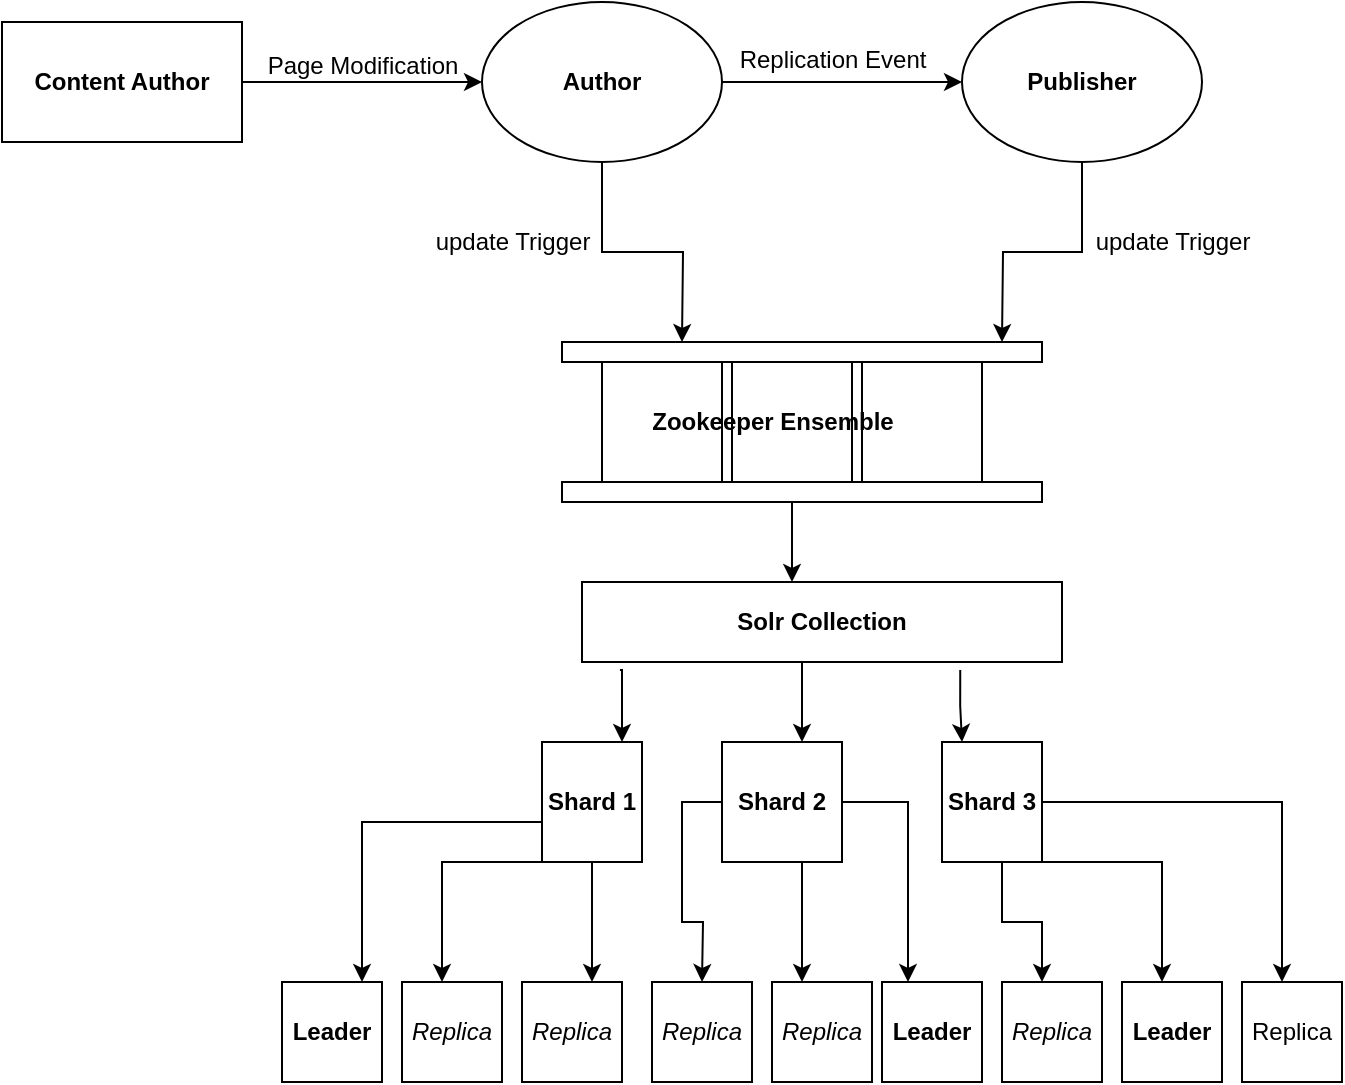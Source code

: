 <mxfile version="13.1.2" type="github"><diagram id="2OpB4YETBrRGMvsOMJSb" name="Page-1"><mxGraphModel dx="1154" dy="1797" grid="1" gridSize="10" guides="1" tooltips="1" connect="1" arrows="1" fold="1" page="1" pageScale="1" pageWidth="850" pageHeight="1100" math="0" shadow="0"><root><mxCell id="0"/><mxCell id="1" parent="0"/><mxCell id="WRemdZmr0tfRwpEJt2LW-6" value="" style="edgeStyle=orthogonalEdgeStyle;rounded=0;orthogonalLoop=1;jettySize=auto;html=1;" parent="1" source="WRemdZmr0tfRwpEJt2LW-1" target="WRemdZmr0tfRwpEJt2LW-5" edge="1"><mxGeometry relative="1" as="geometry"/></mxCell><mxCell id="WRemdZmr0tfRwpEJt2LW-15" style="edgeStyle=orthogonalEdgeStyle;rounded=0;orthogonalLoop=1;jettySize=auto;html=1;" parent="1" source="WRemdZmr0tfRwpEJt2LW-1" edge="1"><mxGeometry relative="1" as="geometry"><mxPoint x="400" y="-880" as="targetPoint"/></mxGeometry></mxCell><mxCell id="WRemdZmr0tfRwpEJt2LW-1" value="Author" style="ellipse;whiteSpace=wrap;html=1;fontStyle=1" parent="1" vertex="1"><mxGeometry x="300" y="-1050" width="120" height="80" as="geometry"/></mxCell><mxCell id="WRemdZmr0tfRwpEJt2LW-16" style="edgeStyle=orthogonalEdgeStyle;rounded=0;orthogonalLoop=1;jettySize=auto;html=1;" parent="1" source="WRemdZmr0tfRwpEJt2LW-5" edge="1"><mxGeometry relative="1" as="geometry"><mxPoint x="560" y="-880" as="targetPoint"/></mxGeometry></mxCell><mxCell id="WRemdZmr0tfRwpEJt2LW-5" value="Publisher" style="ellipse;whiteSpace=wrap;html=1;fontStyle=1" parent="1" vertex="1"><mxGeometry x="540" y="-1050" width="120" height="80" as="geometry"/></mxCell><mxCell id="WRemdZmr0tfRwpEJt2LW-3" value="Content Author" style="rounded=0;whiteSpace=wrap;html=1;fontStyle=1" parent="1" vertex="1"><mxGeometry x="60" y="-1040" width="120" height="60" as="geometry"/></mxCell><mxCell id="WRemdZmr0tfRwpEJt2LW-10" value="" style="edgeStyle=orthogonalEdgeStyle;rounded=0;orthogonalLoop=1;jettySize=auto;html=1;entryX=0;entryY=0.5;entryDx=0;entryDy=0;exitX=1;exitY=0.5;exitDx=0;exitDy=0;" parent="1" source="WRemdZmr0tfRwpEJt2LW-3" target="WRemdZmr0tfRwpEJt2LW-1" edge="1"><mxGeometry relative="1" as="geometry"><mxPoint x="200" y="-1010" as="sourcePoint"/><mxPoint x="280" y="-1010" as="targetPoint"/></mxGeometry></mxCell><mxCell id="WRemdZmr0tfRwpEJt2LW-12" value="Page Modification" style="text;html=1;align=center;verticalAlign=middle;resizable=0;points=[];autosize=1;" parent="1" vertex="1"><mxGeometry x="185" y="-1028" width="110" height="20" as="geometry"/></mxCell><mxCell id="WRemdZmr0tfRwpEJt2LW-13" value="Replication Event" style="text;html=1;align=center;verticalAlign=middle;resizable=0;points=[];autosize=1;" parent="1" vertex="1"><mxGeometry x="420" y="-1031" width="110" height="20" as="geometry"/></mxCell><mxCell id="WRemdZmr0tfRwpEJt2LW-17" value="update Trigger" style="text;html=1;align=center;verticalAlign=middle;resizable=0;points=[];autosize=1;" parent="1" vertex="1"><mxGeometry x="270" y="-940" width="90" height="20" as="geometry"/></mxCell><mxCell id="WRemdZmr0tfRwpEJt2LW-18" value="&lt;span style=&quot;color: rgba(0 , 0 , 0 , 0) ; font-family: monospace ; font-size: 0px&quot;&gt;%3CmxGraphModel%3E%3Croot%3E%3CmxCell%20id%3D%220%22%2F%3E%3CmxCell%20id%3D%221%22%20parent%3D%220%22%2F%3E%3CmxCell%20id%3D%222%22%20value%3D%22update%20Trigger%22%20style%3D%22text%3Bhtml%3D1%3Balign%3Dcenter%3BverticalAlign%3Dmiddle%3Bresizable%3D0%3Bpoints%3D%5B%5D%3Bautosize%3D1%3B%22%20vertex%3D%221%22%20parent%3D%221%22%3E%3CmxGeometry%20x%3D%22270%22%20y%3D%22-940%22%20width%3D%2290%22%20height%3D%2220%22%20as%3D%22geometry%22%2F%3E%3C%2FmxCell%3E%3C%2Froot%3E%3C%2FmxGraphModel%3E&lt;/span&gt;" style="text;html=1;align=center;verticalAlign=middle;resizable=0;points=[];autosize=1;" parent="1" vertex="1"><mxGeometry x="623" y="-934" width="20" height="20" as="geometry"/></mxCell><mxCell id="WRemdZmr0tfRwpEJt2LW-20" value="update Trigger" style="text;html=1;align=center;verticalAlign=middle;resizable=0;points=[];autosize=1;" parent="1" vertex="1"><mxGeometry x="600" y="-940" width="90" height="20" as="geometry"/></mxCell><mxCell id="WRemdZmr0tfRwpEJt2LW-21" value="" style="rounded=0;whiteSpace=wrap;html=1;" parent="1" vertex="1"><mxGeometry x="360" y="-870" width="60" height="60" as="geometry"/></mxCell><mxCell id="WRemdZmr0tfRwpEJt2LW-22" value="" style="rounded=0;whiteSpace=wrap;html=1;" parent="1" vertex="1"><mxGeometry x="490" y="-870" width="60" height="60" as="geometry"/></mxCell><mxCell id="WRemdZmr0tfRwpEJt2LW-30" style="edgeStyle=orthogonalEdgeStyle;rounded=0;orthogonalLoop=1;jettySize=auto;html=1;" parent="1" source="WRemdZmr0tfRwpEJt2LW-24" edge="1"><mxGeometry relative="1" as="geometry"><mxPoint x="455" y="-760" as="targetPoint"/></mxGeometry></mxCell><mxCell id="WRemdZmr0tfRwpEJt2LW-24" value="" style="rounded=0;whiteSpace=wrap;html=1;" parent="1" vertex="1"><mxGeometry x="425" y="-870" width="60" height="60" as="geometry"/></mxCell><mxCell id="WRemdZmr0tfRwpEJt2LW-25" value="Zookeeper Ensemble" style="text;html=1;align=center;verticalAlign=middle;resizable=0;points=[];autosize=1;fontStyle=1" parent="1" vertex="1"><mxGeometry x="375" y="-850" width="140" height="20" as="geometry"/></mxCell><mxCell id="WRemdZmr0tfRwpEJt2LW-26" value="" style="rounded=0;whiteSpace=wrap;html=1;" parent="1" vertex="1"><mxGeometry x="340" y="-880" width="240" height="10" as="geometry"/></mxCell><mxCell id="WRemdZmr0tfRwpEJt2LW-29" value="" style="rounded=0;whiteSpace=wrap;html=1;" parent="1" vertex="1"><mxGeometry x="340" y="-810" width="240" height="10" as="geometry"/></mxCell><mxCell id="WRemdZmr0tfRwpEJt2LW-34" style="edgeStyle=orthogonalEdgeStyle;rounded=0;orthogonalLoop=1;jettySize=auto;html=1;" parent="1" source="WRemdZmr0tfRwpEJt2LW-32" edge="1"><mxGeometry relative="1" as="geometry"><mxPoint x="460" y="-680" as="targetPoint"/><Array as="points"><mxPoint x="460" y="-680"/></Array></mxGeometry></mxCell><mxCell id="WRemdZmr0tfRwpEJt2LW-32" value="Solr Collection" style="rounded=0;whiteSpace=wrap;html=1;fontStyle=1" parent="1" vertex="1"><mxGeometry x="350" y="-760" width="240" height="40" as="geometry"/></mxCell><mxCell id="WRemdZmr0tfRwpEJt2LW-35" style="edgeStyle=orthogonalEdgeStyle;rounded=0;orthogonalLoop=1;jettySize=auto;html=1;exitX=0.079;exitY=1.1;exitDx=0;exitDy=0;exitPerimeter=0;" parent="1" source="WRemdZmr0tfRwpEJt2LW-32" edge="1"><mxGeometry relative="1" as="geometry"><mxPoint x="370" y="-680" as="targetPoint"/><mxPoint x="370" y="-710" as="sourcePoint"/></mxGeometry></mxCell><mxCell id="WRemdZmr0tfRwpEJt2LW-36" style="edgeStyle=orthogonalEdgeStyle;rounded=0;orthogonalLoop=1;jettySize=auto;html=1;exitX=0.788;exitY=1.1;exitDx=0;exitDy=0;exitPerimeter=0;" parent="1" source="WRemdZmr0tfRwpEJt2LW-32" edge="1"><mxGeometry relative="1" as="geometry"><mxPoint x="540" y="-680" as="targetPoint"/><mxPoint x="540" y="-710" as="sourcePoint"/><Array as="points"><mxPoint x="539" y="-698"/></Array></mxGeometry></mxCell><mxCell id="WRemdZmr0tfRwpEJt2LW-40" style="edgeStyle=orthogonalEdgeStyle;rounded=0;orthogonalLoop=1;jettySize=auto;html=1;" parent="1" source="WRemdZmr0tfRwpEJt2LW-37" edge="1"><mxGeometry relative="1" as="geometry"><mxPoint x="240" y="-560" as="targetPoint"/><Array as="points"><mxPoint x="240" y="-640"/><mxPoint x="240" y="-560"/></Array></mxGeometry></mxCell><mxCell id="WRemdZmr0tfRwpEJt2LW-41" style="edgeStyle=orthogonalEdgeStyle;rounded=0;orthogonalLoop=1;jettySize=auto;html=1;" parent="1" edge="1"><mxGeometry relative="1" as="geometry"><mxPoint x="355" y="-560" as="targetPoint"/><mxPoint x="355" y="-620" as="sourcePoint"/><Array as="points"><mxPoint x="355" y="-610"/><mxPoint x="355" y="-610"/></Array></mxGeometry></mxCell><mxCell id="WRemdZmr0tfRwpEJt2LW-37" value="Shard 1" style="rounded=0;whiteSpace=wrap;html=1;fontStyle=1" parent="1" vertex="1"><mxGeometry x="330" y="-680" width="50" height="60" as="geometry"/></mxCell><mxCell id="WRemdZmr0tfRwpEJt2LW-43" style="edgeStyle=orthogonalEdgeStyle;rounded=0;orthogonalLoop=1;jettySize=auto;html=1;" parent="1" source="WRemdZmr0tfRwpEJt2LW-38" edge="1"><mxGeometry relative="1" as="geometry"><mxPoint x="410" y="-560" as="targetPoint"/></mxGeometry></mxCell><mxCell id="WRemdZmr0tfRwpEJt2LW-44" style="edgeStyle=orthogonalEdgeStyle;rounded=0;orthogonalLoop=1;jettySize=auto;html=1;" parent="1" source="WRemdZmr0tfRwpEJt2LW-38" edge="1"><mxGeometry relative="1" as="geometry"><mxPoint x="460" y="-560" as="targetPoint"/><Array as="points"><mxPoint x="460" y="-610"/><mxPoint x="460" y="-610"/></Array></mxGeometry></mxCell><mxCell id="WRemdZmr0tfRwpEJt2LW-47" style="edgeStyle=orthogonalEdgeStyle;rounded=0;orthogonalLoop=1;jettySize=auto;html=1;" parent="1" source="WRemdZmr0tfRwpEJt2LW-38" edge="1"><mxGeometry relative="1" as="geometry"><mxPoint x="513" y="-560" as="targetPoint"/><Array as="points"><mxPoint x="513" y="-650"/></Array></mxGeometry></mxCell><mxCell id="WRemdZmr0tfRwpEJt2LW-38" value="Shard 2" style="rounded=0;whiteSpace=wrap;html=1;fontStyle=1" parent="1" vertex="1"><mxGeometry x="420" y="-680" width="60" height="60" as="geometry"/></mxCell><mxCell id="WRemdZmr0tfRwpEJt2LW-48" style="edgeStyle=orthogonalEdgeStyle;rounded=0;orthogonalLoop=1;jettySize=auto;html=1;" parent="1" source="WRemdZmr0tfRwpEJt2LW-39" edge="1"><mxGeometry relative="1" as="geometry"><mxPoint x="580" y="-560" as="targetPoint"/><Array as="points"><mxPoint x="560" y="-590"/><mxPoint x="580" y="-590"/></Array></mxGeometry></mxCell><mxCell id="WRemdZmr0tfRwpEJt2LW-51" style="edgeStyle=orthogonalEdgeStyle;rounded=0;orthogonalLoop=1;jettySize=auto;html=1;" parent="1" source="WRemdZmr0tfRwpEJt2LW-39" edge="1"><mxGeometry relative="1" as="geometry"><mxPoint x="700" y="-560" as="targetPoint"/><Array as="points"><mxPoint x="700" y="-650"/><mxPoint x="700" y="-560"/></Array></mxGeometry></mxCell><mxCell id="WRemdZmr0tfRwpEJt2LW-39" value="Shard 3" style="rounded=0;whiteSpace=wrap;html=1;fontStyle=1" parent="1" vertex="1"><mxGeometry x="530" y="-680" width="50" height="60" as="geometry"/></mxCell><mxCell id="WRemdZmr0tfRwpEJt2LW-42" style="edgeStyle=orthogonalEdgeStyle;rounded=0;orthogonalLoop=1;jettySize=auto;html=1;" parent="1" edge="1"><mxGeometry relative="1" as="geometry"><mxPoint x="280" y="-560" as="targetPoint"/><mxPoint x="360" y="-620" as="sourcePoint"/><Array as="points"><mxPoint x="280" y="-620"/></Array></mxGeometry></mxCell><mxCell id="WRemdZmr0tfRwpEJt2LW-52" style="edgeStyle=orthogonalEdgeStyle;rounded=0;orthogonalLoop=1;jettySize=auto;html=1;exitX=1;exitY=1;exitDx=0;exitDy=0;" parent="1" source="WRemdZmr0tfRwpEJt2LW-39" edge="1"><mxGeometry relative="1" as="geometry"><mxPoint x="640" y="-560" as="targetPoint"/><mxPoint x="570" y="-640" as="sourcePoint"/><Array as="points"><mxPoint x="640" y="-620"/></Array></mxGeometry></mxCell><mxCell id="WRemdZmr0tfRwpEJt2LW-53" value="Leader" style="rounded=0;whiteSpace=wrap;html=1;fontStyle=1" parent="1" vertex="1"><mxGeometry x="200" y="-560" width="50" height="50" as="geometry"/></mxCell><mxCell id="WRemdZmr0tfRwpEJt2LW-54" value="Replica" style="rounded=0;whiteSpace=wrap;html=1;fontStyle=2" parent="1" vertex="1"><mxGeometry x="260" y="-560" width="50" height="50" as="geometry"/></mxCell><mxCell id="WRemdZmr0tfRwpEJt2LW-55" value="Replica" style="rounded=0;whiteSpace=wrap;html=1;fontStyle=2" parent="1" vertex="1"><mxGeometry x="320" y="-560" width="50" height="50" as="geometry"/></mxCell><mxCell id="WRemdZmr0tfRwpEJt2LW-56" value="Replica" style="rounded=0;whiteSpace=wrap;html=1;fontStyle=2" parent="1" vertex="1"><mxGeometry x="385" y="-560" width="50" height="50" as="geometry"/></mxCell><mxCell id="WRemdZmr0tfRwpEJt2LW-59" value="Replica" style="rounded=0;whiteSpace=wrap;html=1;fontStyle=2" parent="1" vertex="1"><mxGeometry x="445" y="-560" width="50" height="50" as="geometry"/></mxCell><mxCell id="WRemdZmr0tfRwpEJt2LW-60" value="Leader" style="rounded=0;whiteSpace=wrap;html=1;fontStyle=1" parent="1" vertex="1"><mxGeometry x="500" y="-560" width="50" height="50" as="geometry"/></mxCell><mxCell id="WRemdZmr0tfRwpEJt2LW-61" value="Replica" style="rounded=0;whiteSpace=wrap;html=1;fontStyle=2" parent="1" vertex="1"><mxGeometry x="560" y="-560" width="50" height="50" as="geometry"/></mxCell><mxCell id="WRemdZmr0tfRwpEJt2LW-62" value="Leader" style="rounded=0;whiteSpace=wrap;html=1;fontStyle=1" parent="1" vertex="1"><mxGeometry x="620" y="-560" width="50" height="50" as="geometry"/></mxCell><mxCell id="WRemdZmr0tfRwpEJt2LW-68" value="Replica" style="rounded=0;whiteSpace=wrap;html=1;" parent="1" vertex="1"><mxGeometry x="680" y="-560" width="50" height="50" as="geometry"/></mxCell></root></mxGraphModel></diagram></mxfile>